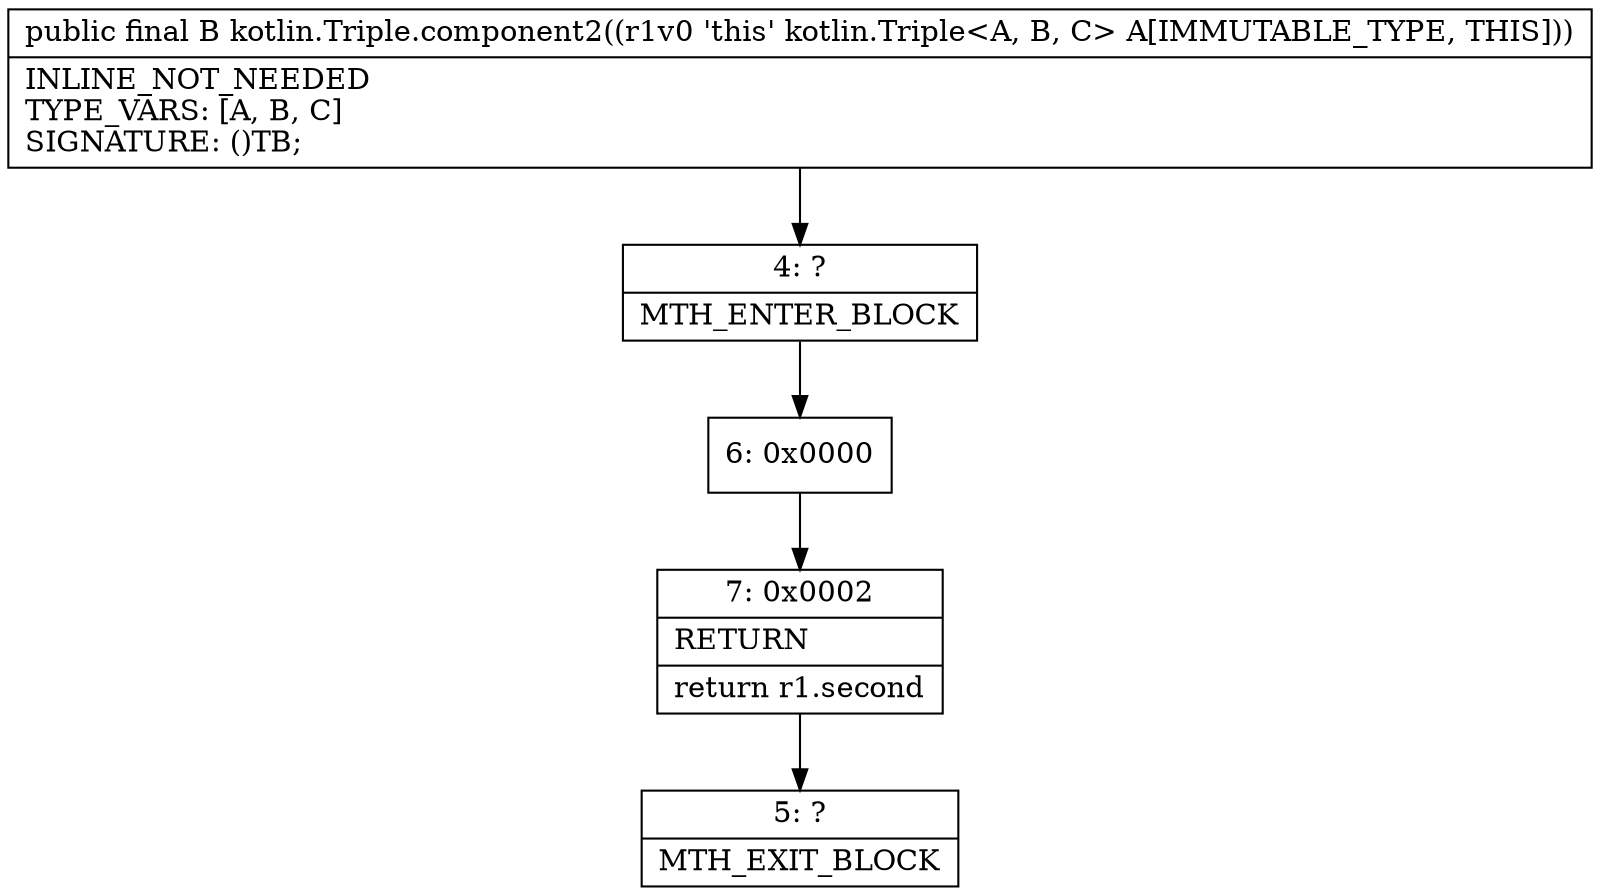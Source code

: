 digraph "CFG forkotlin.Triple.component2()Ljava\/lang\/Object;" {
Node_4 [shape=record,label="{4\:\ ?|MTH_ENTER_BLOCK\l}"];
Node_6 [shape=record,label="{6\:\ 0x0000}"];
Node_7 [shape=record,label="{7\:\ 0x0002|RETURN\l|return r1.second\l}"];
Node_5 [shape=record,label="{5\:\ ?|MTH_EXIT_BLOCK\l}"];
MethodNode[shape=record,label="{public final B kotlin.Triple.component2((r1v0 'this' kotlin.Triple\<A, B, C\> A[IMMUTABLE_TYPE, THIS]))  | INLINE_NOT_NEEDED\lTYPE_VARS: [A, B, C]\lSIGNATURE: ()TB;\l}"];
MethodNode -> Node_4;Node_4 -> Node_6;
Node_6 -> Node_7;
Node_7 -> Node_5;
}

